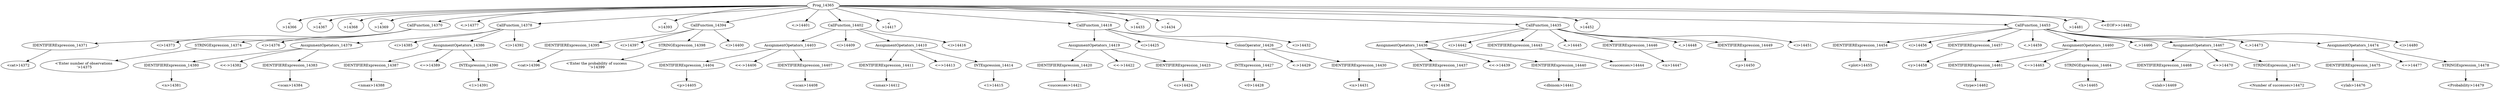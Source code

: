 digraph {

"Prog_14365"->"<
>14366";
"Prog_14365"->"<
>14367";
"Prog_14365"->"<
>14368";
"Prog_14365"->"<
>14369";
"Prog_14365"->"CallFunction_14370";
"CallFunction_14370"->"IDENTIFIERExpression_14371";
"IDENTIFIERExpression_14371"->"<cat>14372";
"CallFunction_14370"->"<(>14373";
"CallFunction_14370"->"STRINGExpression_14374";
"STRINGExpression_14374"->"<'Enter number of observations \n'>14375";
"CallFunction_14370"->"<)>14376";
"Prog_14365"->"<;>14377";
"Prog_14365"->"CallFunction_14378";
"CallFunction_14378"->"AssignmentOpetators_14379";
"AssignmentOpetators_14379"->"IDENTIFIERExpression_14380";
"IDENTIFIERExpression_14380"->"<n>14381";
"AssignmentOpetators_14379"->"<<->14382";
"AssignmentOpetators_14379"->"IDENTIFIERExpression_14383";
"IDENTIFIERExpression_14383"->"<scan>14384";
"CallFunction_14378"->"<(>14385";
"CallFunction_14378"->"AssignmentOpetators_14386";
"AssignmentOpetators_14386"->"IDENTIFIERExpression_14387";
"IDENTIFIERExpression_14387"->"<nmax>14388";
"AssignmentOpetators_14386"->"<=>14389";
"AssignmentOpetators_14386"->"INTExpression_14390";
"INTExpression_14390"->"<1>14391";
"CallFunction_14378"->"<)>14392";
"Prog_14365"->"<
>14393";
"Prog_14365"->"CallFunction_14394";
"CallFunction_14394"->"IDENTIFIERExpression_14395";
"IDENTIFIERExpression_14395"->"<cat>14396";
"CallFunction_14394"->"<(>14397";
"CallFunction_14394"->"STRINGExpression_14398";
"STRINGExpression_14398"->"<'Enter the probability of success \n'>14399";
"CallFunction_14394"->"<)>14400";
"Prog_14365"->"<;>14401";
"Prog_14365"->"CallFunction_14402";
"CallFunction_14402"->"AssignmentOpetators_14403";
"AssignmentOpetators_14403"->"IDENTIFIERExpression_14404";
"IDENTIFIERExpression_14404"->"<p>14405";
"AssignmentOpetators_14403"->"<<->14406";
"AssignmentOpetators_14403"->"IDENTIFIERExpression_14407";
"IDENTIFIERExpression_14407"->"<scan>14408";
"CallFunction_14402"->"<(>14409";
"CallFunction_14402"->"AssignmentOpetators_14410";
"AssignmentOpetators_14410"->"IDENTIFIERExpression_14411";
"IDENTIFIERExpression_14411"->"<nmax>14412";
"AssignmentOpetators_14410"->"<=>14413";
"AssignmentOpetators_14410"->"INTExpression_14414";
"INTExpression_14414"->"<1>14415";
"CallFunction_14402"->"<)>14416";
"Prog_14365"->"<
>14417";
"Prog_14365"->"CallFunction_14418";
"CallFunction_14418"->"AssignmentOpetators_14419";
"AssignmentOpetators_14419"->"IDENTIFIERExpression_14420";
"IDENTIFIERExpression_14420"->"<successes>14421";
"AssignmentOpetators_14419"->"<<->14422";
"AssignmentOpetators_14419"->"IDENTIFIERExpression_14423";
"IDENTIFIERExpression_14423"->"<c>14424";
"CallFunction_14418"->"<(>14425";
"CallFunction_14418"->"ColonOperator_14426";
"ColonOperator_14426"->"INTExpression_14427";
"INTExpression_14427"->"<0>14428";
"ColonOperator_14426"->"<:>14429";
"ColonOperator_14426"->"IDENTIFIERExpression_14430";
"IDENTIFIERExpression_14430"->"<n>14431";
"CallFunction_14418"->"<)>14432";
"Prog_14365"->"<
>14433";
"Prog_14365"->"<
>14434";
"Prog_14365"->"CallFunction_14435";
"CallFunction_14435"->"AssignmentOpetators_14436";
"AssignmentOpetators_14436"->"IDENTIFIERExpression_14437";
"IDENTIFIERExpression_14437"->"<y>14438";
"AssignmentOpetators_14436"->"<<->14439";
"AssignmentOpetators_14436"->"IDENTIFIERExpression_14440";
"IDENTIFIERExpression_14440"->"<dbinom>14441";
"CallFunction_14435"->"<(>14442";
"CallFunction_14435"->"IDENTIFIERExpression_14443";
"IDENTIFIERExpression_14443"->"<successes>14444";
"CallFunction_14435"->"<,>14445";
"CallFunction_14435"->"IDENTIFIERExpression_14446";
"IDENTIFIERExpression_14446"->"<n>14447";
"CallFunction_14435"->"<,>14448";
"CallFunction_14435"->"IDENTIFIERExpression_14449";
"IDENTIFIERExpression_14449"->"<p>14450";
"CallFunction_14435"->"<)>14451";
"Prog_14365"->"<
>14452";
"Prog_14365"->"CallFunction_14453";
"CallFunction_14453"->"IDENTIFIERExpression_14454";
"IDENTIFIERExpression_14454"->"<plot>14455";
"CallFunction_14453"->"<(>14456";
"CallFunction_14453"->"IDENTIFIERExpression_14457";
"IDENTIFIERExpression_14457"->"<y>14458";
"CallFunction_14453"->"<,>14459";
"CallFunction_14453"->"AssignmentOpetators_14460";
"AssignmentOpetators_14460"->"IDENTIFIERExpression_14461";
"IDENTIFIERExpression_14461"->"<type>14462";
"AssignmentOpetators_14460"->"<=>14463";
"AssignmentOpetators_14460"->"STRINGExpression_14464";
"STRINGExpression_14464"->"<h>14465";
"CallFunction_14453"->"<,>14466";
"CallFunction_14453"->"AssignmentOpetators_14467";
"AssignmentOpetators_14467"->"IDENTIFIERExpression_14468";
"IDENTIFIERExpression_14468"->"<xlab>14469";
"AssignmentOpetators_14467"->"<=>14470";
"AssignmentOpetators_14467"->"STRINGExpression_14471";
"STRINGExpression_14471"->"<Number of successes>14472";
"CallFunction_14453"->"<,>14473";
"CallFunction_14453"->"AssignmentOpetators_14474";
"AssignmentOpetators_14474"->"IDENTIFIERExpression_14475";
"IDENTIFIERExpression_14475"->"<ylab>14476";
"AssignmentOpetators_14474"->"<=>14477";
"AssignmentOpetators_14474"->"STRINGExpression_14478";
"STRINGExpression_14478"->"<Probability>14479";
"CallFunction_14453"->"<)>14480";
"Prog_14365"->"<
>14481";
"Prog_14365"->"<<EOF>>14482";
}
